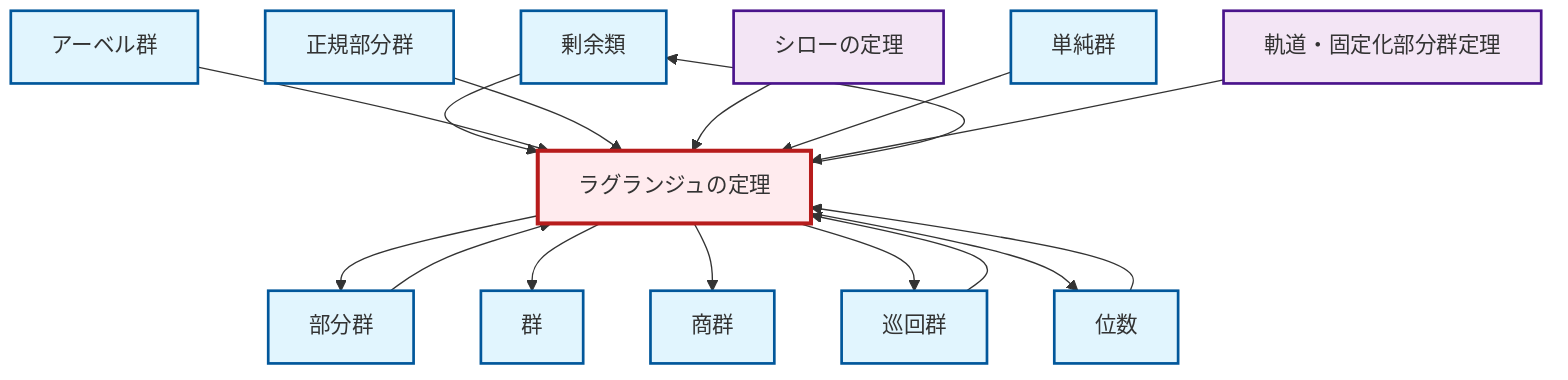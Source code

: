 graph TD
    classDef definition fill:#e1f5fe,stroke:#01579b,stroke-width:2px
    classDef theorem fill:#f3e5f5,stroke:#4a148c,stroke-width:2px
    classDef axiom fill:#fff3e0,stroke:#e65100,stroke-width:2px
    classDef example fill:#e8f5e9,stroke:#1b5e20,stroke-width:2px
    classDef current fill:#ffebee,stroke:#b71c1c,stroke-width:3px
    def-coset["剰余類"]:::definition
    thm-orbit-stabilizer["軌道・固定化部分群定理"]:::theorem
    def-cyclic-group["巡回群"]:::definition
    def-group["群"]:::definition
    def-quotient-group["商群"]:::definition
    def-abelian-group["アーベル群"]:::definition
    thm-sylow["シローの定理"]:::theorem
    def-simple-group["単純群"]:::definition
    def-order["位数"]:::definition
    def-normal-subgroup["正規部分群"]:::definition
    thm-lagrange["ラグランジュの定理"]:::theorem
    def-subgroup["部分群"]:::definition
    thm-lagrange --> def-subgroup
    def-coset --> thm-lagrange
    thm-lagrange --> def-group
    def-abelian-group --> thm-lagrange
    def-normal-subgroup --> thm-lagrange
    def-order --> thm-lagrange
    thm-lagrange --> def-coset
    thm-sylow --> thm-lagrange
    def-subgroup --> thm-lagrange
    def-cyclic-group --> thm-lagrange
    thm-lagrange --> def-quotient-group
    def-simple-group --> thm-lagrange
    thm-lagrange --> def-cyclic-group
    thm-lagrange --> def-order
    thm-orbit-stabilizer --> thm-lagrange
    class thm-lagrange current